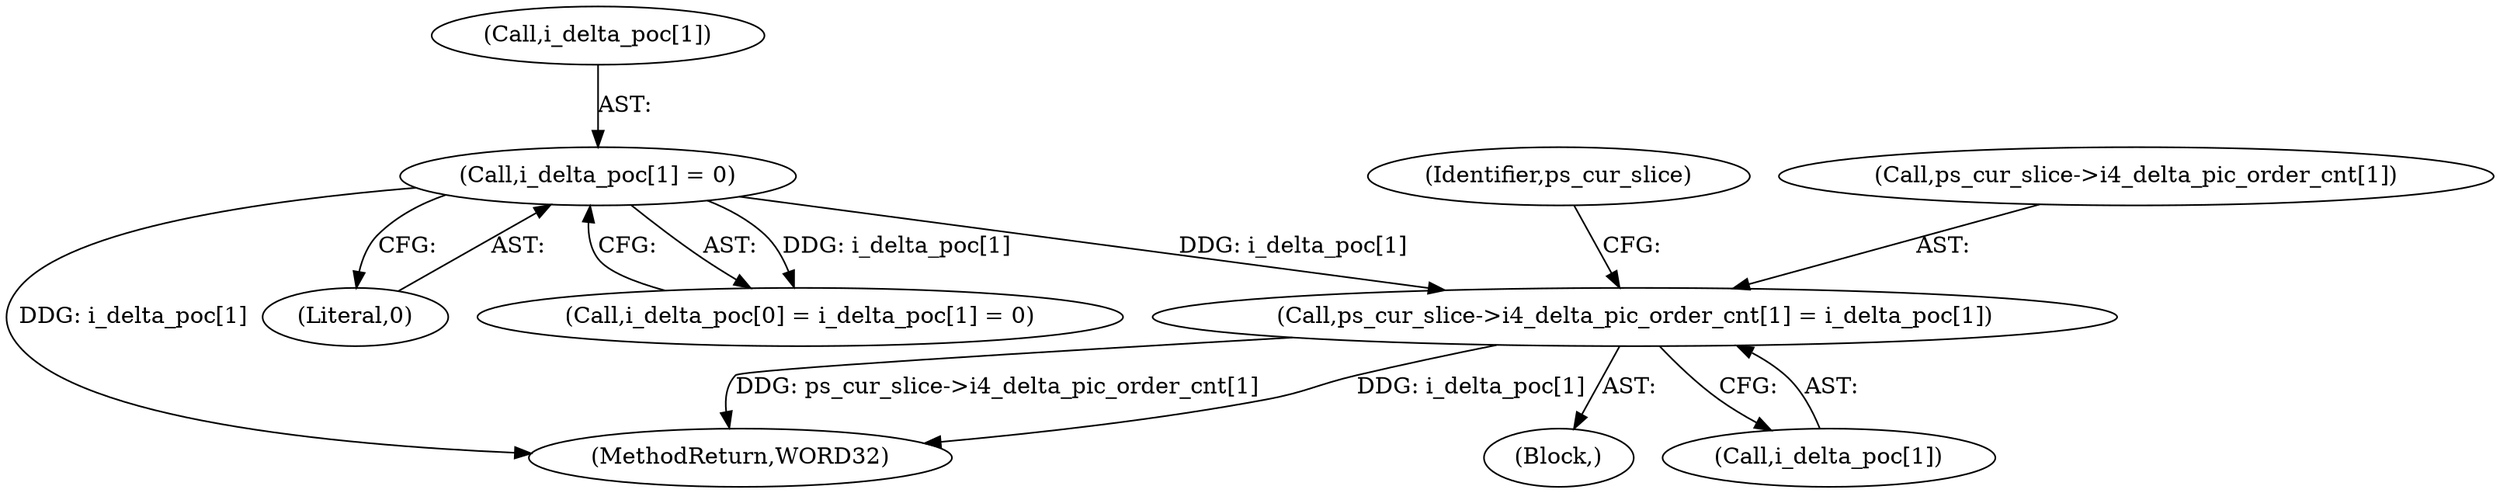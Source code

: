 digraph "0_Android_9a00f562a612d56e7b2b989d168647db900ba6cf_0@array" {
"1001442" [label="(Call,ps_cur_slice->i4_delta_pic_order_cnt[1] = i_delta_poc[1])"];
"1000571" [label="(Call,i_delta_poc[1] = 0)"];
"1000567" [label="(Call,i_delta_poc[0] = i_delta_poc[1] = 0)"];
"1000571" [label="(Call,i_delta_poc[1] = 0)"];
"1001453" [label="(Identifier,ps_cur_slice)"];
"1002568" [label="(MethodReturn,WORD32)"];
"1000575" [label="(Literal,0)"];
"1000166" [label="(Block,)"];
"1000572" [label="(Call,i_delta_poc[1])"];
"1001448" [label="(Call,i_delta_poc[1])"];
"1001442" [label="(Call,ps_cur_slice->i4_delta_pic_order_cnt[1] = i_delta_poc[1])"];
"1001443" [label="(Call,ps_cur_slice->i4_delta_pic_order_cnt[1])"];
"1001442" -> "1000166"  [label="AST: "];
"1001442" -> "1001448"  [label="CFG: "];
"1001443" -> "1001442"  [label="AST: "];
"1001448" -> "1001442"  [label="AST: "];
"1001453" -> "1001442"  [label="CFG: "];
"1001442" -> "1002568"  [label="DDG: i_delta_poc[1]"];
"1001442" -> "1002568"  [label="DDG: ps_cur_slice->i4_delta_pic_order_cnt[1]"];
"1000571" -> "1001442"  [label="DDG: i_delta_poc[1]"];
"1000571" -> "1000567"  [label="AST: "];
"1000571" -> "1000575"  [label="CFG: "];
"1000572" -> "1000571"  [label="AST: "];
"1000575" -> "1000571"  [label="AST: "];
"1000567" -> "1000571"  [label="CFG: "];
"1000571" -> "1002568"  [label="DDG: i_delta_poc[1]"];
"1000571" -> "1000567"  [label="DDG: i_delta_poc[1]"];
}
